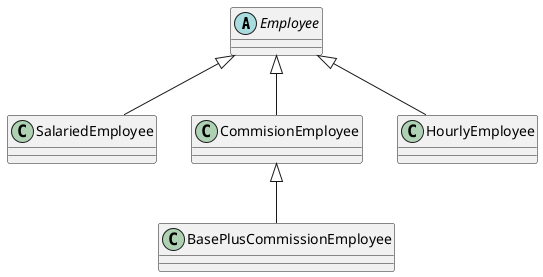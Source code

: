 @startuml

abstract class Employee
class SalariedEmployee
class CommisionEmployee
class HourlyEmployee
class BasePlusCommissionEmployee

Employee <|-- SalariedEmployee
Employee <|-- CommisionEmployee
Employee <|-- HourlyEmployee

CommisionEmployee <|-- BasePlusCommissionEmployee

@enduml